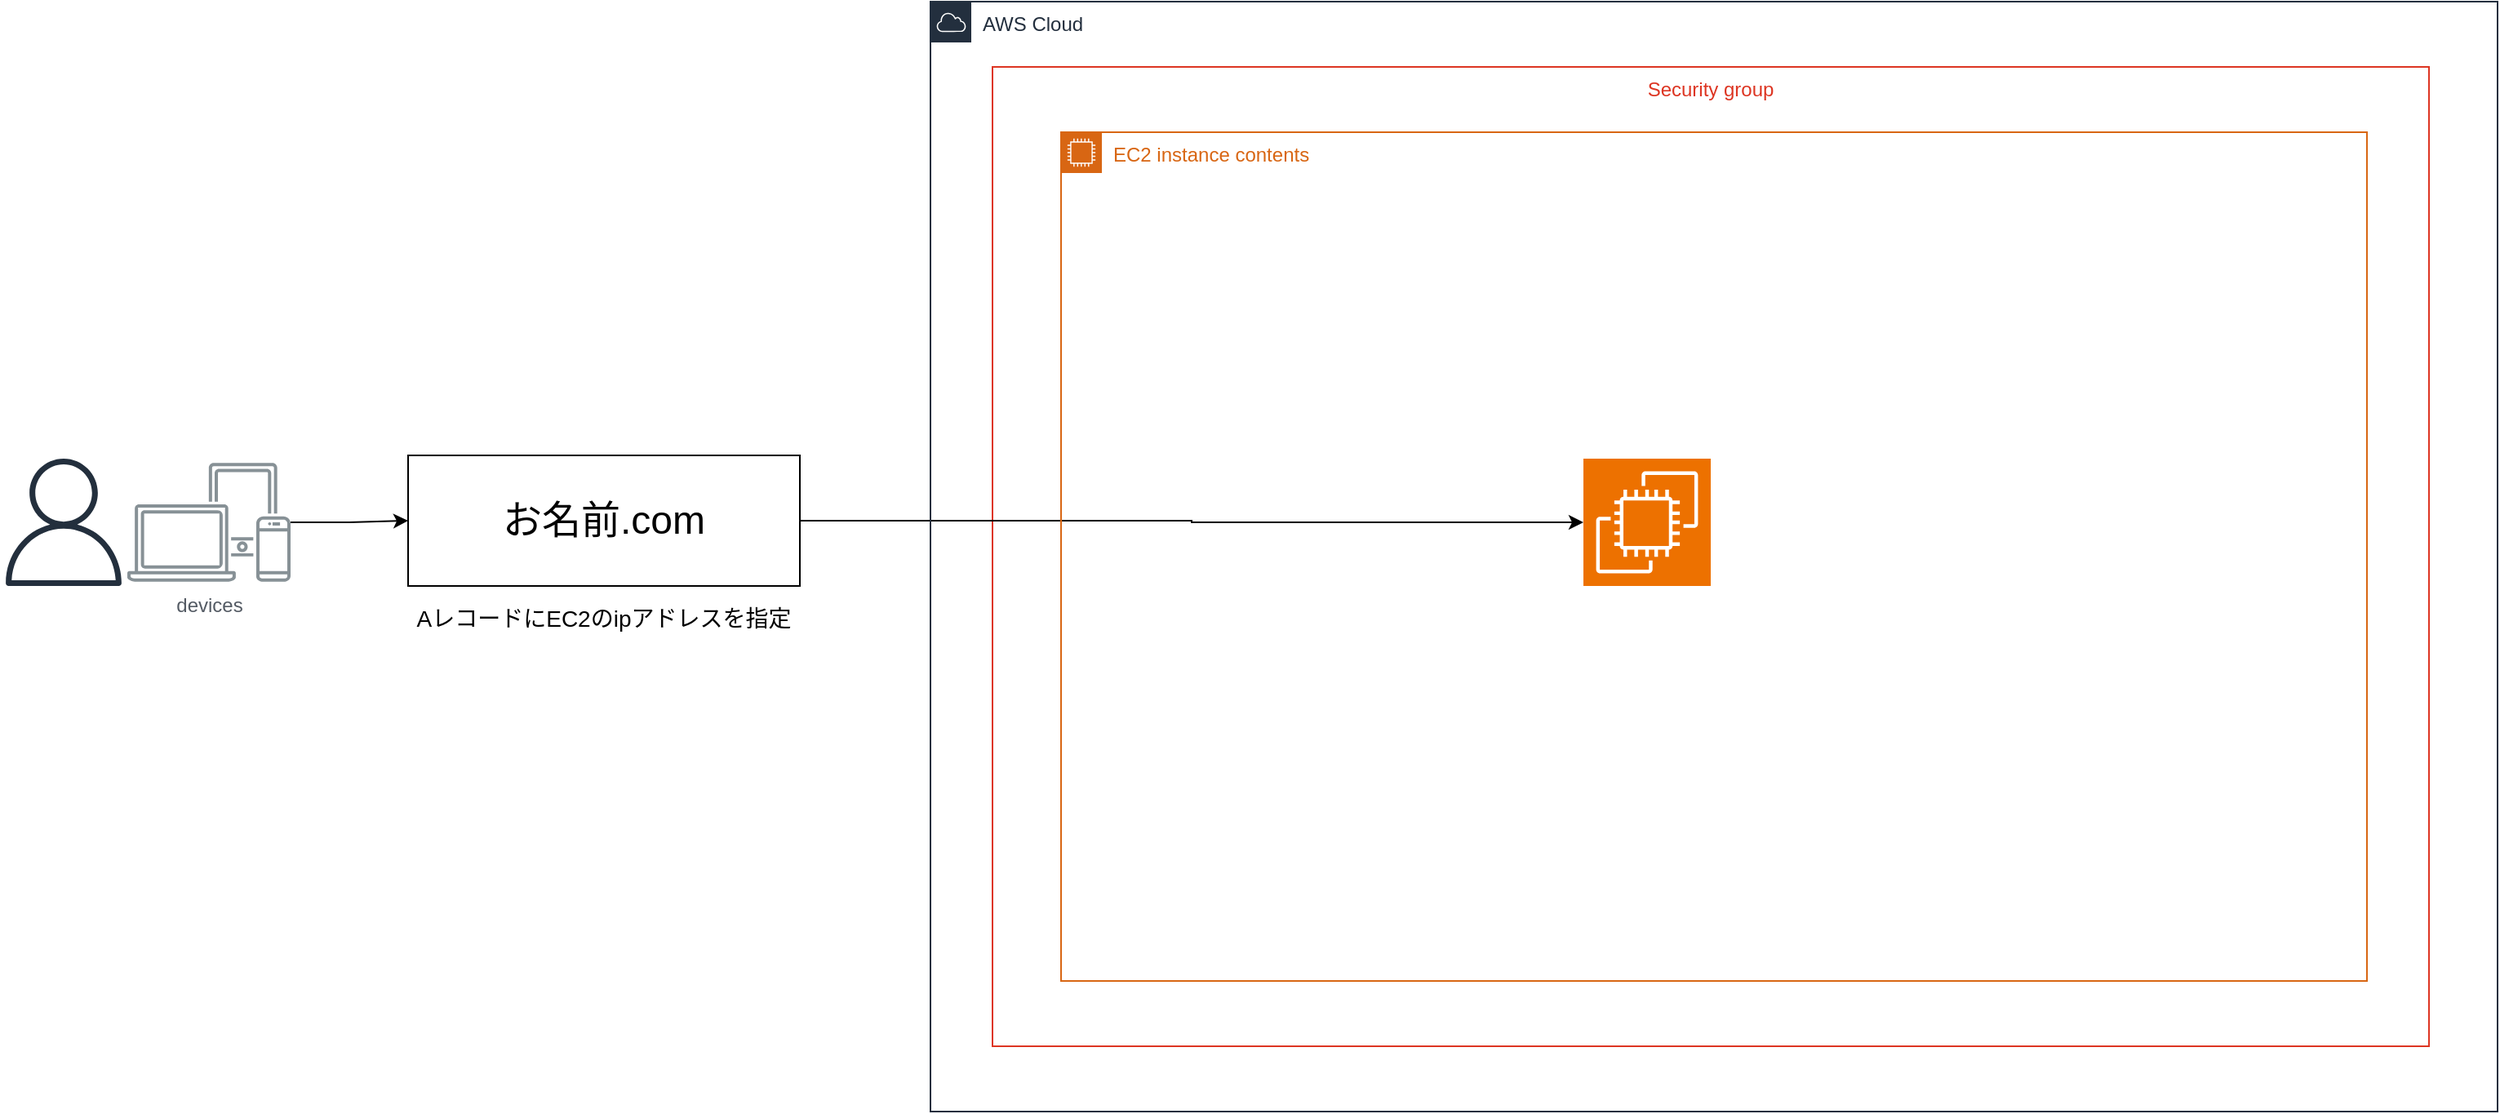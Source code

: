 <mxfile version="28.1.0">
  <diagram name="Page-1" id="SNUzIuCoOEPbIn9GyaEE">
    <mxGraphModel dx="2515" dy="777" grid="1" gridSize="10" guides="1" tooltips="1" connect="1" arrows="1" fold="1" page="1" pageScale="1" pageWidth="850" pageHeight="1100" math="0" shadow="0">
      <root>
        <mxCell id="0" />
        <mxCell id="1" parent="0" />
        <mxCell id="FWb8tEgiI8DzZg2tGHWB-1" value="Security group" style="fillColor=none;strokeColor=#DD3522;verticalAlign=top;fontStyle=0;fontColor=#DD3522;whiteSpace=wrap;html=1;" vertex="1" parent="1">
          <mxGeometry x="478" y="120" width="880" height="600" as="geometry" />
        </mxCell>
        <mxCell id="2pPAs746N5YXF59XmvvB-1" value="" style="sketch=0;outlineConnect=0;fontColor=#232F3E;gradientColor=none;fillColor=#232F3D;strokeColor=none;dashed=0;verticalLabelPosition=bottom;verticalAlign=top;align=center;html=1;fontSize=12;fontStyle=0;aspect=fixed;pointerEvents=1;shape=mxgraph.aws4.user;" vertex="1" parent="1">
          <mxGeometry x="-130" y="360" width="78" height="78" as="geometry" />
        </mxCell>
        <mxCell id="2pPAs746N5YXF59XmvvB-6" style="edgeStyle=orthogonalEdgeStyle;rounded=0;orthogonalLoop=1;jettySize=auto;html=1;entryX=0;entryY=0.5;entryDx=0;entryDy=0;entryPerimeter=0;" edge="1" parent="1" source="FWb8tEgiI8DzZg2tGHWB-4" target="2pPAs746N5YXF59XmvvB-3">
          <mxGeometry relative="1" as="geometry">
            <mxPoint x="530" y="401.5" as="targetPoint" />
          </mxGeometry>
        </mxCell>
        <mxCell id="2pPAs746N5YXF59XmvvB-2" value="devices" style="sketch=0;outlineConnect=0;gradientColor=none;fontColor=#545B64;strokeColor=none;fillColor=#879196;dashed=0;verticalLabelPosition=bottom;verticalAlign=top;align=center;html=1;fontSize=12;fontStyle=0;aspect=fixed;shape=mxgraph.aws4.illustration_devices;pointerEvents=1" vertex="1" parent="1">
          <mxGeometry x="-52" y="362.5" width="100" height="73" as="geometry" />
        </mxCell>
        <mxCell id="2pPAs746N5YXF59XmvvB-3" value="" style="sketch=0;points=[[0,0,0],[0.25,0,0],[0.5,0,0],[0.75,0,0],[1,0,0],[0,1,0],[0.25,1,0],[0.5,1,0],[0.75,1,0],[1,1,0],[0,0.25,0],[0,0.5,0],[0,0.75,0],[1,0.25,0],[1,0.5,0],[1,0.75,0]];outlineConnect=0;fontColor=#232F3E;fillColor=#ED7100;strokeColor=#ffffff;dashed=0;verticalLabelPosition=bottom;verticalAlign=top;align=center;html=1;fontSize=12;fontStyle=0;aspect=fixed;shape=mxgraph.aws4.resourceIcon;resIcon=mxgraph.aws4.ec2;" vertex="1" parent="1">
          <mxGeometry x="840" y="360" width="78" height="78" as="geometry" />
        </mxCell>
        <mxCell id="2pPAs746N5YXF59XmvvB-7" value="EC2 instance contents" style="points=[[0,0],[0.25,0],[0.5,0],[0.75,0],[1,0],[1,0.25],[1,0.5],[1,0.75],[1,1],[0.75,1],[0.5,1],[0.25,1],[0,1],[0,0.75],[0,0.5],[0,0.25]];outlineConnect=0;gradientColor=none;html=1;whiteSpace=wrap;fontSize=12;fontStyle=0;container=1;pointerEvents=0;collapsible=0;recursiveResize=0;shape=mxgraph.aws4.group;grIcon=mxgraph.aws4.group_ec2_instance_contents;strokeColor=#D86613;fillColor=none;verticalAlign=top;align=left;spacingLeft=30;fontColor=#D86613;dashed=0;" vertex="1" parent="1">
          <mxGeometry x="520" y="160" width="800" height="520" as="geometry" />
        </mxCell>
        <mxCell id="FWb8tEgiI8DzZg2tGHWB-3" value="AWS Cloud" style="points=[[0,0],[0.25,0],[0.5,0],[0.75,0],[1,0],[1,0.25],[1,0.5],[1,0.75],[1,1],[0.75,1],[0.5,1],[0.25,1],[0,1],[0,0.75],[0,0.5],[0,0.25]];outlineConnect=0;gradientColor=none;html=1;whiteSpace=wrap;fontSize=12;fontStyle=0;container=1;pointerEvents=0;collapsible=0;recursiveResize=0;shape=mxgraph.aws4.group;grIcon=mxgraph.aws4.group_aws_cloud;strokeColor=#232F3E;fillColor=none;verticalAlign=top;align=left;spacingLeft=30;fontColor=#232F3E;dashed=0;" vertex="1" parent="1">
          <mxGeometry x="440" y="80" width="960" height="680" as="geometry" />
        </mxCell>
        <mxCell id="FWb8tEgiI8DzZg2tGHWB-6" value="&lt;font style=&quot;font-size: 14px;&quot;&gt;AレコードにEC2のipアドレスを指定&lt;/font&gt;" style="text;html=1;align=center;verticalAlign=middle;whiteSpace=wrap;rounded=0;" vertex="1" parent="1">
          <mxGeometry x="120" y="442.5" width="240" height="30" as="geometry" />
        </mxCell>
        <mxCell id="FWb8tEgiI8DzZg2tGHWB-7" value="" style="edgeStyle=orthogonalEdgeStyle;rounded=0;orthogonalLoop=1;jettySize=auto;html=1;entryX=0;entryY=0.5;entryDx=0;entryDy=0;entryPerimeter=0;" edge="1" parent="1" source="2pPAs746N5YXF59XmvvB-2" target="FWb8tEgiI8DzZg2tGHWB-4">
          <mxGeometry relative="1" as="geometry">
            <mxPoint x="840" y="399" as="targetPoint" />
            <mxPoint x="48" y="399" as="sourcePoint" />
          </mxGeometry>
        </mxCell>
        <mxCell id="FWb8tEgiI8DzZg2tGHWB-4" value="&lt;font style=&quot;font-size: 24px;&quot;&gt;お名前.com&lt;/font&gt;" style="rounded=0;whiteSpace=wrap;html=1;" vertex="1" parent="1">
          <mxGeometry x="120" y="358" width="240" height="80" as="geometry" />
        </mxCell>
      </root>
    </mxGraphModel>
  </diagram>
</mxfile>

